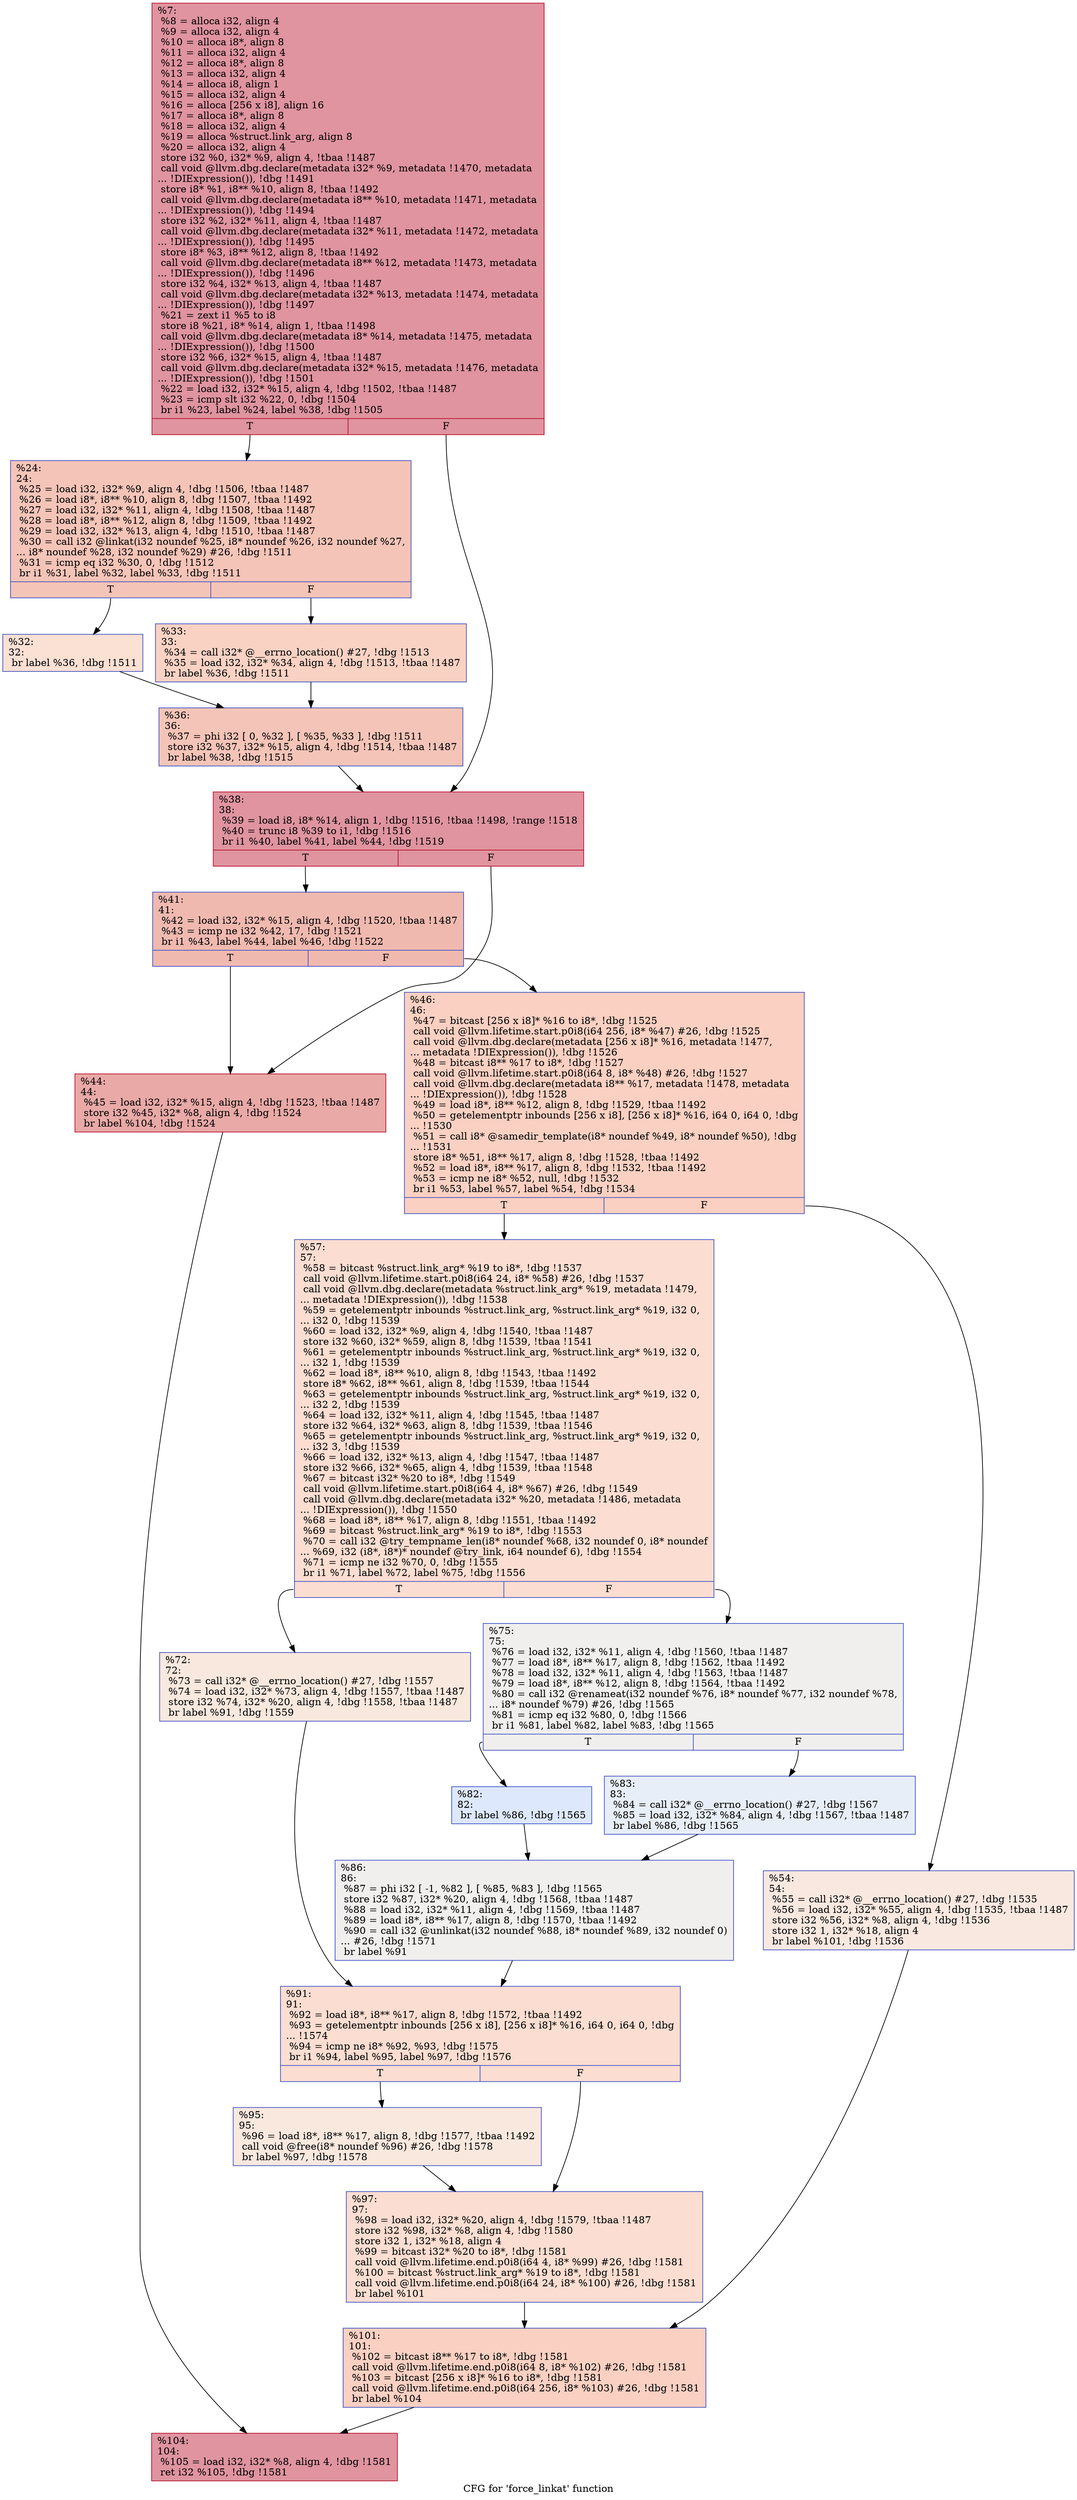 digraph "CFG for 'force_linkat' function" {
	label="CFG for 'force_linkat' function";

	Node0xefb080 [shape=record,color="#b70d28ff", style=filled, fillcolor="#b70d2870",label="{%7:\l  %8 = alloca i32, align 4\l  %9 = alloca i32, align 4\l  %10 = alloca i8*, align 8\l  %11 = alloca i32, align 4\l  %12 = alloca i8*, align 8\l  %13 = alloca i32, align 4\l  %14 = alloca i8, align 1\l  %15 = alloca i32, align 4\l  %16 = alloca [256 x i8], align 16\l  %17 = alloca i8*, align 8\l  %18 = alloca i32, align 4\l  %19 = alloca %struct.link_arg, align 8\l  %20 = alloca i32, align 4\l  store i32 %0, i32* %9, align 4, !tbaa !1487\l  call void @llvm.dbg.declare(metadata i32* %9, metadata !1470, metadata\l... !DIExpression()), !dbg !1491\l  store i8* %1, i8** %10, align 8, !tbaa !1492\l  call void @llvm.dbg.declare(metadata i8** %10, metadata !1471, metadata\l... !DIExpression()), !dbg !1494\l  store i32 %2, i32* %11, align 4, !tbaa !1487\l  call void @llvm.dbg.declare(metadata i32* %11, metadata !1472, metadata\l... !DIExpression()), !dbg !1495\l  store i8* %3, i8** %12, align 8, !tbaa !1492\l  call void @llvm.dbg.declare(metadata i8** %12, metadata !1473, metadata\l... !DIExpression()), !dbg !1496\l  store i32 %4, i32* %13, align 4, !tbaa !1487\l  call void @llvm.dbg.declare(metadata i32* %13, metadata !1474, metadata\l... !DIExpression()), !dbg !1497\l  %21 = zext i1 %5 to i8\l  store i8 %21, i8* %14, align 1, !tbaa !1498\l  call void @llvm.dbg.declare(metadata i8* %14, metadata !1475, metadata\l... !DIExpression()), !dbg !1500\l  store i32 %6, i32* %15, align 4, !tbaa !1487\l  call void @llvm.dbg.declare(metadata i32* %15, metadata !1476, metadata\l... !DIExpression()), !dbg !1501\l  %22 = load i32, i32* %15, align 4, !dbg !1502, !tbaa !1487\l  %23 = icmp slt i32 %22, 0, !dbg !1504\l  br i1 %23, label %24, label %38, !dbg !1505\l|{<s0>T|<s1>F}}"];
	Node0xefb080:s0 -> Node0xefb180;
	Node0xefb080:s1 -> Node0xefb2c0;
	Node0xefb180 [shape=record,color="#3d50c3ff", style=filled, fillcolor="#e97a5f70",label="{%24:\l24:                                               \l  %25 = load i32, i32* %9, align 4, !dbg !1506, !tbaa !1487\l  %26 = load i8*, i8** %10, align 8, !dbg !1507, !tbaa !1492\l  %27 = load i32, i32* %11, align 4, !dbg !1508, !tbaa !1487\l  %28 = load i8*, i8** %12, align 8, !dbg !1509, !tbaa !1492\l  %29 = load i32, i32* %13, align 4, !dbg !1510, !tbaa !1487\l  %30 = call i32 @linkat(i32 noundef %25, i8* noundef %26, i32 noundef %27,\l... i8* noundef %28, i32 noundef %29) #26, !dbg !1511\l  %31 = icmp eq i32 %30, 0, !dbg !1512\l  br i1 %31, label %32, label %33, !dbg !1511\l|{<s0>T|<s1>F}}"];
	Node0xefb180:s0 -> Node0xefb1d0;
	Node0xefb180:s1 -> Node0xefb220;
	Node0xefb1d0 [shape=record,color="#3d50c3ff", style=filled, fillcolor="#f7b99e70",label="{%32:\l32:                                               \l  br label %36, !dbg !1511\l}"];
	Node0xefb1d0 -> Node0xefb270;
	Node0xefb220 [shape=record,color="#3d50c3ff", style=filled, fillcolor="#f4987a70",label="{%33:\l33:                                               \l  %34 = call i32* @__errno_location() #27, !dbg !1513\l  %35 = load i32, i32* %34, align 4, !dbg !1513, !tbaa !1487\l  br label %36, !dbg !1511\l}"];
	Node0xefb220 -> Node0xefb270;
	Node0xefb270 [shape=record,color="#3d50c3ff", style=filled, fillcolor="#e97a5f70",label="{%36:\l36:                                               \l  %37 = phi i32 [ 0, %32 ], [ %35, %33 ], !dbg !1511\l  store i32 %37, i32* %15, align 4, !dbg !1514, !tbaa !1487\l  br label %38, !dbg !1515\l}"];
	Node0xefb270 -> Node0xefb2c0;
	Node0xefb2c0 [shape=record,color="#b70d28ff", style=filled, fillcolor="#b70d2870",label="{%38:\l38:                                               \l  %39 = load i8, i8* %14, align 1, !dbg !1516, !tbaa !1498, !range !1518\l  %40 = trunc i8 %39 to i1, !dbg !1516\l  br i1 %40, label %41, label %44, !dbg !1519\l|{<s0>T|<s1>F}}"];
	Node0xefb2c0:s0 -> Node0xefb310;
	Node0xefb2c0:s1 -> Node0xefb360;
	Node0xefb310 [shape=record,color="#3d50c3ff", style=filled, fillcolor="#de614d70",label="{%41:\l41:                                               \l  %42 = load i32, i32* %15, align 4, !dbg !1520, !tbaa !1487\l  %43 = icmp ne i32 %42, 17, !dbg !1521\l  br i1 %43, label %44, label %46, !dbg !1522\l|{<s0>T|<s1>F}}"];
	Node0xefb310:s0 -> Node0xefb360;
	Node0xefb310:s1 -> Node0xefb3b0;
	Node0xefb360 [shape=record,color="#b70d28ff", style=filled, fillcolor="#ca3b3770",label="{%44:\l44:                                               \l  %45 = load i32, i32* %15, align 4, !dbg !1523, !tbaa !1487\l  store i32 %45, i32* %8, align 4, !dbg !1524\l  br label %104, !dbg !1524\l}"];
	Node0xefb360 -> Node0xefb770;
	Node0xefb3b0 [shape=record,color="#3d50c3ff", style=filled, fillcolor="#f3947570",label="{%46:\l46:                                               \l  %47 = bitcast [256 x i8]* %16 to i8*, !dbg !1525\l  call void @llvm.lifetime.start.p0i8(i64 256, i8* %47) #26, !dbg !1525\l  call void @llvm.dbg.declare(metadata [256 x i8]* %16, metadata !1477,\l... metadata !DIExpression()), !dbg !1526\l  %48 = bitcast i8** %17 to i8*, !dbg !1527\l  call void @llvm.lifetime.start.p0i8(i64 8, i8* %48) #26, !dbg !1527\l  call void @llvm.dbg.declare(metadata i8** %17, metadata !1478, metadata\l... !DIExpression()), !dbg !1528\l  %49 = load i8*, i8** %12, align 8, !dbg !1529, !tbaa !1492\l  %50 = getelementptr inbounds [256 x i8], [256 x i8]* %16, i64 0, i64 0, !dbg\l... !1530\l  %51 = call i8* @samedir_template(i8* noundef %49, i8* noundef %50), !dbg\l... !1531\l  store i8* %51, i8** %17, align 8, !dbg !1528, !tbaa !1492\l  %52 = load i8*, i8** %17, align 8, !dbg !1532, !tbaa !1492\l  %53 = icmp ne i8* %52, null, !dbg !1532\l  br i1 %53, label %57, label %54, !dbg !1534\l|{<s0>T|<s1>F}}"];
	Node0xefb3b0:s0 -> Node0xefb450;
	Node0xefb3b0:s1 -> Node0xefb400;
	Node0xefb400 [shape=record,color="#3d50c3ff", style=filled, fillcolor="#f1ccb870",label="{%54:\l54:                                               \l  %55 = call i32* @__errno_location() #27, !dbg !1535\l  %56 = load i32, i32* %55, align 4, !dbg !1535, !tbaa !1487\l  store i32 %56, i32* %8, align 4, !dbg !1536\l  store i32 1, i32* %18, align 4\l  br label %101, !dbg !1536\l}"];
	Node0xefb400 -> Node0xefb720;
	Node0xefb450 [shape=record,color="#3d50c3ff", style=filled, fillcolor="#f7b39670",label="{%57:\l57:                                               \l  %58 = bitcast %struct.link_arg* %19 to i8*, !dbg !1537\l  call void @llvm.lifetime.start.p0i8(i64 24, i8* %58) #26, !dbg !1537\l  call void @llvm.dbg.declare(metadata %struct.link_arg* %19, metadata !1479,\l... metadata !DIExpression()), !dbg !1538\l  %59 = getelementptr inbounds %struct.link_arg, %struct.link_arg* %19, i32 0,\l... i32 0, !dbg !1539\l  %60 = load i32, i32* %9, align 4, !dbg !1540, !tbaa !1487\l  store i32 %60, i32* %59, align 8, !dbg !1539, !tbaa !1541\l  %61 = getelementptr inbounds %struct.link_arg, %struct.link_arg* %19, i32 0,\l... i32 1, !dbg !1539\l  %62 = load i8*, i8** %10, align 8, !dbg !1543, !tbaa !1492\l  store i8* %62, i8** %61, align 8, !dbg !1539, !tbaa !1544\l  %63 = getelementptr inbounds %struct.link_arg, %struct.link_arg* %19, i32 0,\l... i32 2, !dbg !1539\l  %64 = load i32, i32* %11, align 4, !dbg !1545, !tbaa !1487\l  store i32 %64, i32* %63, align 8, !dbg !1539, !tbaa !1546\l  %65 = getelementptr inbounds %struct.link_arg, %struct.link_arg* %19, i32 0,\l... i32 3, !dbg !1539\l  %66 = load i32, i32* %13, align 4, !dbg !1547, !tbaa !1487\l  store i32 %66, i32* %65, align 4, !dbg !1539, !tbaa !1548\l  %67 = bitcast i32* %20 to i8*, !dbg !1549\l  call void @llvm.lifetime.start.p0i8(i64 4, i8* %67) #26, !dbg !1549\l  call void @llvm.dbg.declare(metadata i32* %20, metadata !1486, metadata\l... !DIExpression()), !dbg !1550\l  %68 = load i8*, i8** %17, align 8, !dbg !1551, !tbaa !1492\l  %69 = bitcast %struct.link_arg* %19 to i8*, !dbg !1553\l  %70 = call i32 @try_tempname_len(i8* noundef %68, i32 noundef 0, i8* noundef\l... %69, i32 (i8*, i8*)* noundef @try_link, i64 noundef 6), !dbg !1554\l  %71 = icmp ne i32 %70, 0, !dbg !1555\l  br i1 %71, label %72, label %75, !dbg !1556\l|{<s0>T|<s1>F}}"];
	Node0xefb450:s0 -> Node0xefb4a0;
	Node0xefb450:s1 -> Node0xefb4f0;
	Node0xefb4a0 [shape=record,color="#3d50c3ff", style=filled, fillcolor="#f2cab570",label="{%72:\l72:                                               \l  %73 = call i32* @__errno_location() #27, !dbg !1557\l  %74 = load i32, i32* %73, align 4, !dbg !1557, !tbaa !1487\l  store i32 %74, i32* %20, align 4, !dbg !1558, !tbaa !1487\l  br label %91, !dbg !1559\l}"];
	Node0xefb4a0 -> Node0xefb630;
	Node0xefb4f0 [shape=record,color="#3d50c3ff", style=filled, fillcolor="#e0dbd870",label="{%75:\l75:                                               \l  %76 = load i32, i32* %11, align 4, !dbg !1560, !tbaa !1487\l  %77 = load i8*, i8** %17, align 8, !dbg !1562, !tbaa !1492\l  %78 = load i32, i32* %11, align 4, !dbg !1563, !tbaa !1487\l  %79 = load i8*, i8** %12, align 8, !dbg !1564, !tbaa !1492\l  %80 = call i32 @renameat(i32 noundef %76, i8* noundef %77, i32 noundef %78,\l... i8* noundef %79) #26, !dbg !1565\l  %81 = icmp eq i32 %80, 0, !dbg !1566\l  br i1 %81, label %82, label %83, !dbg !1565\l|{<s0>T|<s1>F}}"];
	Node0xefb4f0:s0 -> Node0xefb540;
	Node0xefb4f0:s1 -> Node0xefb590;
	Node0xefb540 [shape=record,color="#3d50c3ff", style=filled, fillcolor="#b2ccfb70",label="{%82:\l82:                                               \l  br label %86, !dbg !1565\l}"];
	Node0xefb540 -> Node0xefb5e0;
	Node0xefb590 [shape=record,color="#3d50c3ff", style=filled, fillcolor="#cbd8ee70",label="{%83:\l83:                                               \l  %84 = call i32* @__errno_location() #27, !dbg !1567\l  %85 = load i32, i32* %84, align 4, !dbg !1567, !tbaa !1487\l  br label %86, !dbg !1565\l}"];
	Node0xefb590 -> Node0xefb5e0;
	Node0xefb5e0 [shape=record,color="#3d50c3ff", style=filled, fillcolor="#e0dbd870",label="{%86:\l86:                                               \l  %87 = phi i32 [ -1, %82 ], [ %85, %83 ], !dbg !1565\l  store i32 %87, i32* %20, align 4, !dbg !1568, !tbaa !1487\l  %88 = load i32, i32* %11, align 4, !dbg !1569, !tbaa !1487\l  %89 = load i8*, i8** %17, align 8, !dbg !1570, !tbaa !1492\l  %90 = call i32 @unlinkat(i32 noundef %88, i8* noundef %89, i32 noundef 0)\l... #26, !dbg !1571\l  br label %91\l}"];
	Node0xefb5e0 -> Node0xefb630;
	Node0xefb630 [shape=record,color="#3d50c3ff", style=filled, fillcolor="#f7b39670",label="{%91:\l91:                                               \l  %92 = load i8*, i8** %17, align 8, !dbg !1572, !tbaa !1492\l  %93 = getelementptr inbounds [256 x i8], [256 x i8]* %16, i64 0, i64 0, !dbg\l... !1574\l  %94 = icmp ne i8* %92, %93, !dbg !1575\l  br i1 %94, label %95, label %97, !dbg !1576\l|{<s0>T|<s1>F}}"];
	Node0xefb630:s0 -> Node0xefb680;
	Node0xefb630:s1 -> Node0xefb6d0;
	Node0xefb680 [shape=record,color="#3d50c3ff", style=filled, fillcolor="#f2cab570",label="{%95:\l95:                                               \l  %96 = load i8*, i8** %17, align 8, !dbg !1577, !tbaa !1492\l  call void @free(i8* noundef %96) #26, !dbg !1578\l  br label %97, !dbg !1578\l}"];
	Node0xefb680 -> Node0xefb6d0;
	Node0xefb6d0 [shape=record,color="#3d50c3ff", style=filled, fillcolor="#f7b39670",label="{%97:\l97:                                               \l  %98 = load i32, i32* %20, align 4, !dbg !1579, !tbaa !1487\l  store i32 %98, i32* %8, align 4, !dbg !1580\l  store i32 1, i32* %18, align 4\l  %99 = bitcast i32* %20 to i8*, !dbg !1581\l  call void @llvm.lifetime.end.p0i8(i64 4, i8* %99) #26, !dbg !1581\l  %100 = bitcast %struct.link_arg* %19 to i8*, !dbg !1581\l  call void @llvm.lifetime.end.p0i8(i64 24, i8* %100) #26, !dbg !1581\l  br label %101\l}"];
	Node0xefb6d0 -> Node0xefb720;
	Node0xefb720 [shape=record,color="#3d50c3ff", style=filled, fillcolor="#f3947570",label="{%101:\l101:                                              \l  %102 = bitcast i8** %17 to i8*, !dbg !1581\l  call void @llvm.lifetime.end.p0i8(i64 8, i8* %102) #26, !dbg !1581\l  %103 = bitcast [256 x i8]* %16 to i8*, !dbg !1581\l  call void @llvm.lifetime.end.p0i8(i64 256, i8* %103) #26, !dbg !1581\l  br label %104\l}"];
	Node0xefb720 -> Node0xefb770;
	Node0xefb770 [shape=record,color="#b70d28ff", style=filled, fillcolor="#b70d2870",label="{%104:\l104:                                              \l  %105 = load i32, i32* %8, align 4, !dbg !1581\l  ret i32 %105, !dbg !1581\l}"];
}
